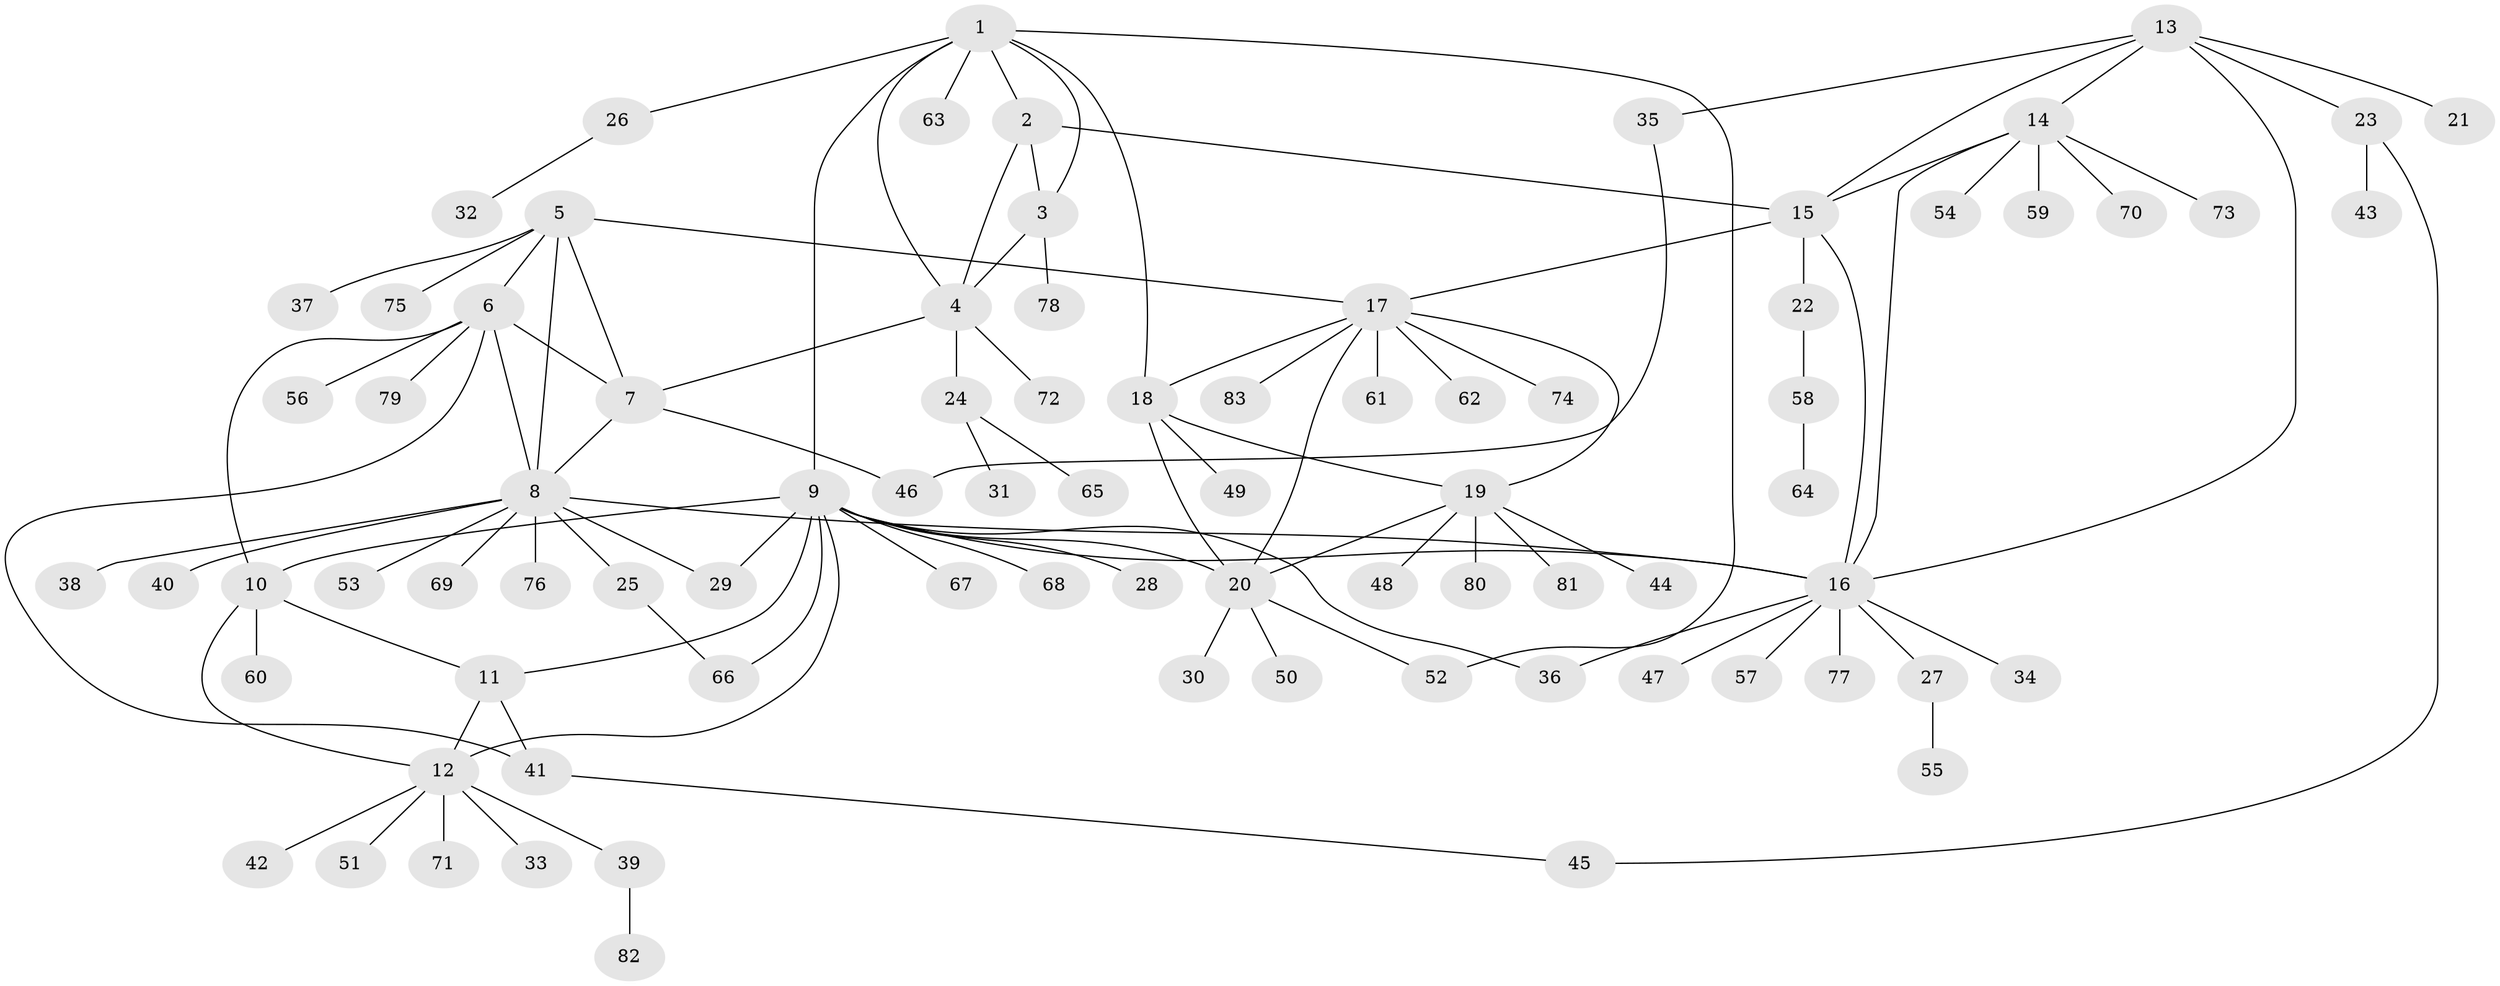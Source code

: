 // Generated by graph-tools (version 1.1) at 2025/02/03/09/25 03:02:46]
// undirected, 83 vertices, 110 edges
graph export_dot {
graph [start="1"]
  node [color=gray90,style=filled];
  1;
  2;
  3;
  4;
  5;
  6;
  7;
  8;
  9;
  10;
  11;
  12;
  13;
  14;
  15;
  16;
  17;
  18;
  19;
  20;
  21;
  22;
  23;
  24;
  25;
  26;
  27;
  28;
  29;
  30;
  31;
  32;
  33;
  34;
  35;
  36;
  37;
  38;
  39;
  40;
  41;
  42;
  43;
  44;
  45;
  46;
  47;
  48;
  49;
  50;
  51;
  52;
  53;
  54;
  55;
  56;
  57;
  58;
  59;
  60;
  61;
  62;
  63;
  64;
  65;
  66;
  67;
  68;
  69;
  70;
  71;
  72;
  73;
  74;
  75;
  76;
  77;
  78;
  79;
  80;
  81;
  82;
  83;
  1 -- 2;
  1 -- 3;
  1 -- 4;
  1 -- 9;
  1 -- 18;
  1 -- 26;
  1 -- 52;
  1 -- 63;
  2 -- 3;
  2 -- 4;
  2 -- 15;
  3 -- 4;
  3 -- 78;
  4 -- 7;
  4 -- 24;
  4 -- 72;
  5 -- 6;
  5 -- 7;
  5 -- 8;
  5 -- 17;
  5 -- 37;
  5 -- 75;
  6 -- 7;
  6 -- 8;
  6 -- 10;
  6 -- 41;
  6 -- 56;
  6 -- 79;
  7 -- 8;
  7 -- 46;
  8 -- 16;
  8 -- 25;
  8 -- 29;
  8 -- 38;
  8 -- 40;
  8 -- 53;
  8 -- 69;
  8 -- 76;
  9 -- 10;
  9 -- 11;
  9 -- 12;
  9 -- 16;
  9 -- 20;
  9 -- 28;
  9 -- 29;
  9 -- 36;
  9 -- 66;
  9 -- 67;
  9 -- 68;
  10 -- 11;
  10 -- 12;
  10 -- 60;
  11 -- 12;
  11 -- 41;
  12 -- 33;
  12 -- 39;
  12 -- 42;
  12 -- 51;
  12 -- 71;
  13 -- 14;
  13 -- 15;
  13 -- 16;
  13 -- 21;
  13 -- 23;
  13 -- 35;
  14 -- 15;
  14 -- 16;
  14 -- 54;
  14 -- 59;
  14 -- 70;
  14 -- 73;
  15 -- 16;
  15 -- 17;
  15 -- 22;
  16 -- 27;
  16 -- 34;
  16 -- 36;
  16 -- 47;
  16 -- 57;
  16 -- 77;
  17 -- 18;
  17 -- 19;
  17 -- 20;
  17 -- 61;
  17 -- 62;
  17 -- 74;
  17 -- 83;
  18 -- 19;
  18 -- 20;
  18 -- 49;
  19 -- 20;
  19 -- 44;
  19 -- 48;
  19 -- 80;
  19 -- 81;
  20 -- 30;
  20 -- 50;
  20 -- 52;
  22 -- 58;
  23 -- 43;
  23 -- 45;
  24 -- 31;
  24 -- 65;
  25 -- 66;
  26 -- 32;
  27 -- 55;
  35 -- 46;
  39 -- 82;
  41 -- 45;
  58 -- 64;
}
